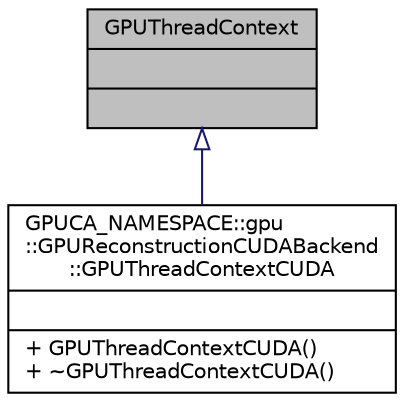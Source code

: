 digraph "GPUThreadContext"
{
 // INTERACTIVE_SVG=YES
  bgcolor="transparent";
  edge [fontname="Helvetica",fontsize="10",labelfontname="Helvetica",labelfontsize="10"];
  node [fontname="Helvetica",fontsize="10",shape=record];
  Node1 [label="{GPUThreadContext\n||}",height=0.2,width=0.4,color="black", fillcolor="grey75", style="filled", fontcolor="black"];
  Node1 -> Node2 [dir="back",color="midnightblue",fontsize="10",style="solid",arrowtail="onormal",fontname="Helvetica"];
  Node2 [label="{GPUCA_NAMESPACE::gpu\l::GPUReconstructionCUDABackend\l::GPUThreadContextCUDA\n||+ GPUThreadContextCUDA()\l+ ~GPUThreadContextCUDA()\l}",height=0.2,width=0.4,color="black",URL="$d5/d45/classGPUCA__NAMESPACE_1_1gpu_1_1GPUReconstructionCUDABackend_1_1GPUThreadContextCUDA.html"];
}

